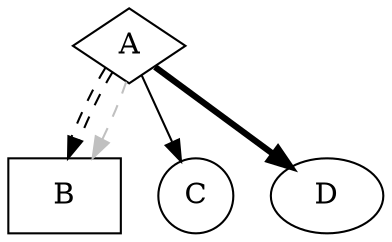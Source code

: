 digraph test1 {

  A [shape=diamond]
  B [shape=box]
  C [shape=circle]

  A -> B [style=dashed, color="black:invis:black"]
  A [shape=diamond]
  B [shape=box]
  C [shape=circle]

  A -> B [style=dashed, color=grey]
  A -> C [color="black"]
  A -> D [penwidth=3, ar󠀶rowhead=none]

}
